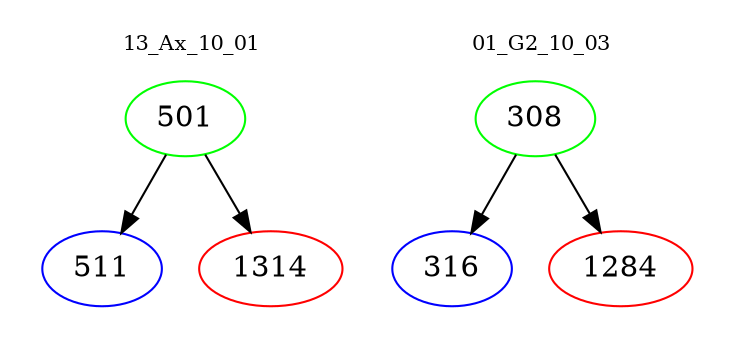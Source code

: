 digraph{
subgraph cluster_0 {
color = white
label = "13_Ax_10_01";
fontsize=10;
T0_501 [label="501", color="green"]
T0_501 -> T0_511 [color="black"]
T0_511 [label="511", color="blue"]
T0_501 -> T0_1314 [color="black"]
T0_1314 [label="1314", color="red"]
}
subgraph cluster_1 {
color = white
label = "01_G2_10_03";
fontsize=10;
T1_308 [label="308", color="green"]
T1_308 -> T1_316 [color="black"]
T1_316 [label="316", color="blue"]
T1_308 -> T1_1284 [color="black"]
T1_1284 [label="1284", color="red"]
}
}
